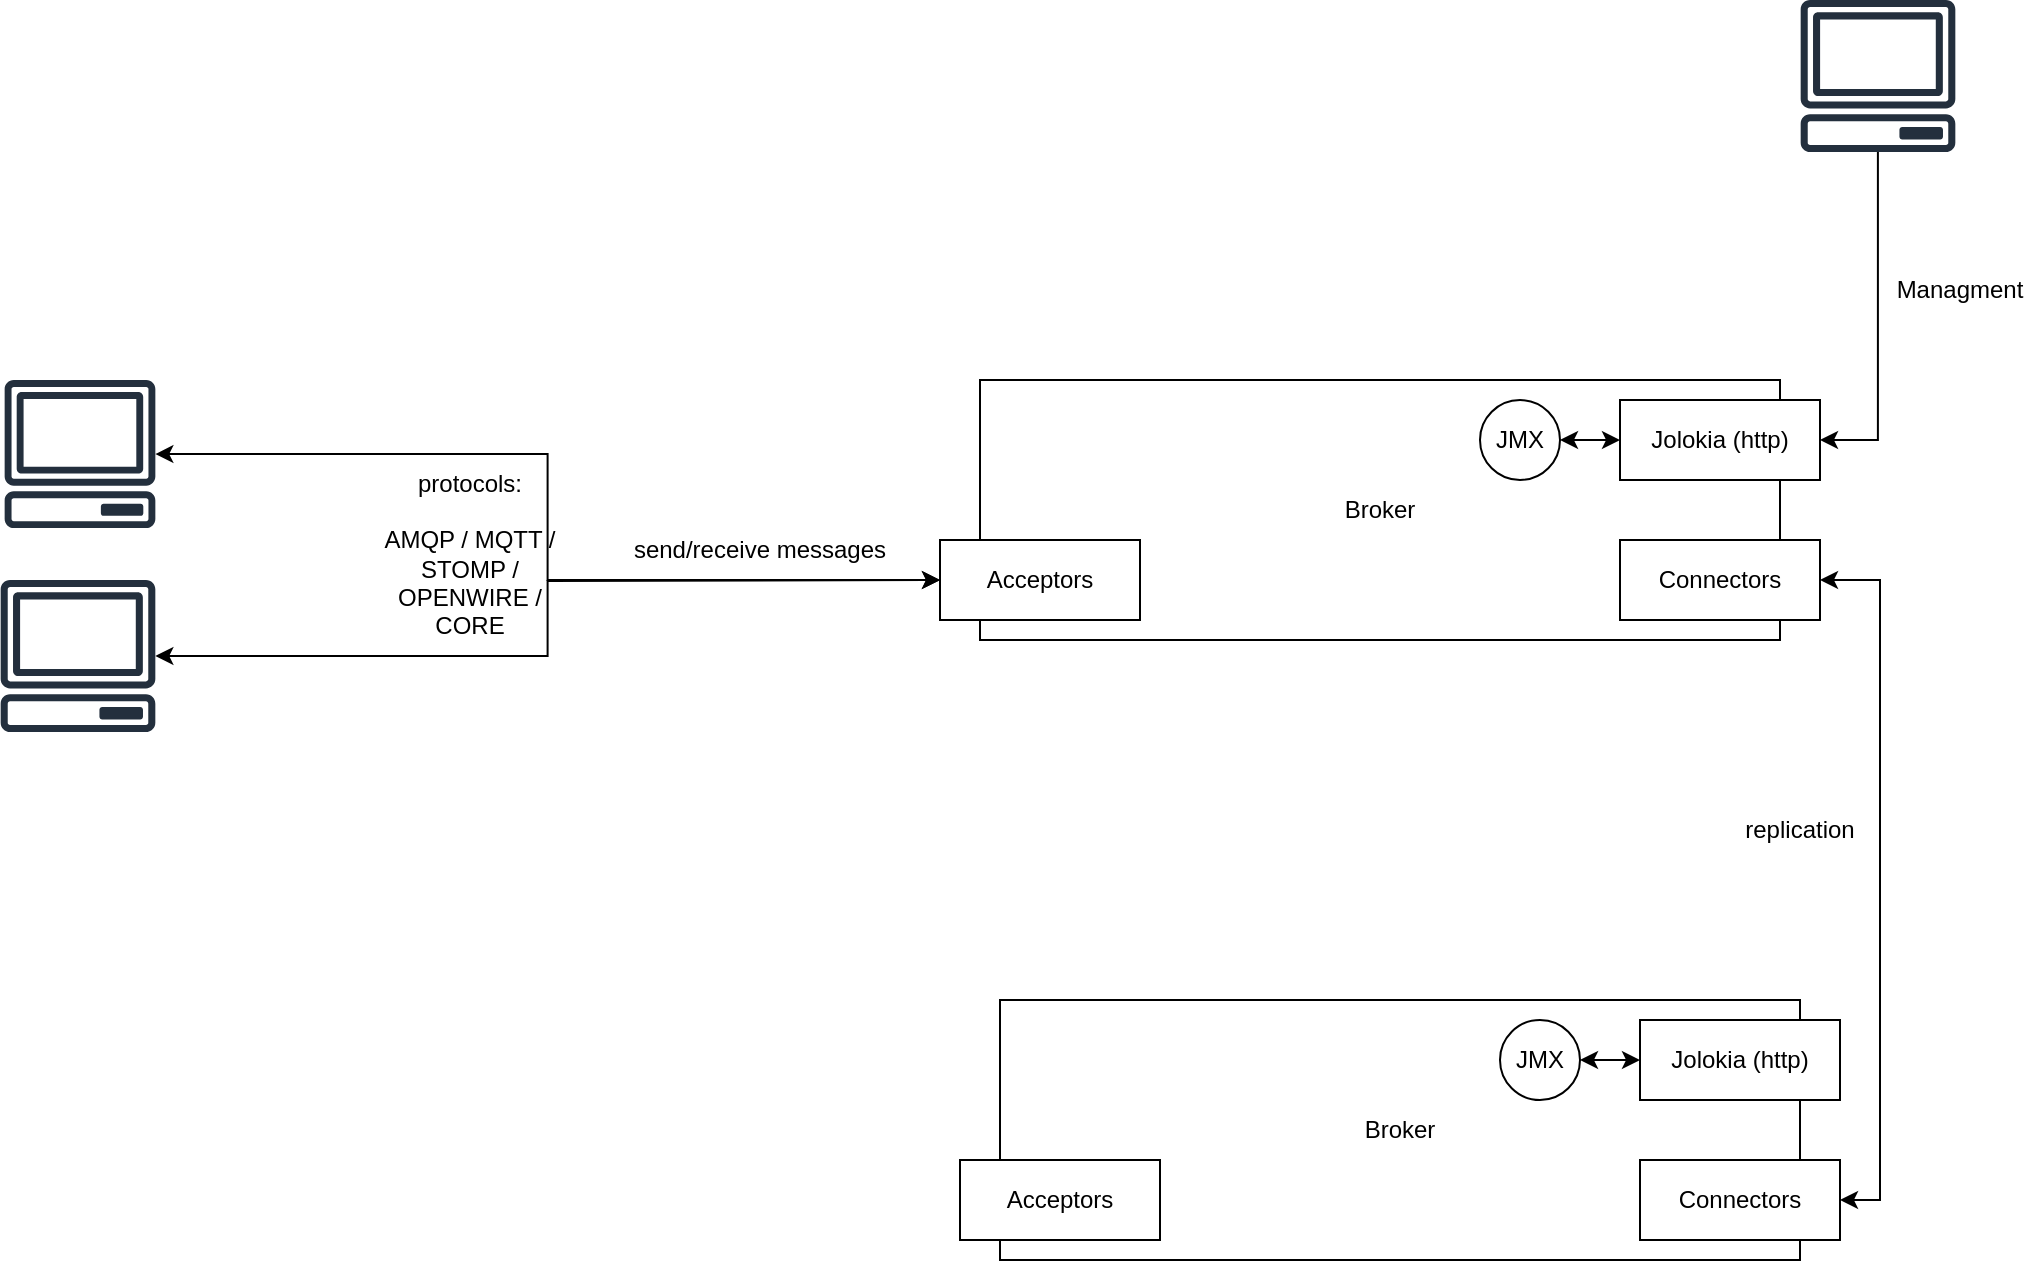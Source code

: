 <mxfile version="24.7.7">
  <diagram name="Page-1" id="90a13364-a465-7bf4-72fc-28e22215d7a0">
    <mxGraphModel dx="2292" dy="1216" grid="1" gridSize="10" guides="1" tooltips="1" connect="1" arrows="1" fold="1" page="1" pageScale="1.5" pageWidth="1169" pageHeight="826" background="none" math="0" shadow="0">
      <root>
        <mxCell id="0" style=";html=1;" />
        <mxCell id="1" style=";html=1;" parent="0" />
        <mxCell id="2mRo7xvS9CaFnTbKlRw5-5" value="&lt;div&gt;Broker&lt;/div&gt;" style="whiteSpace=wrap;html=1;align=center;" vertex="1" parent="1">
          <mxGeometry x="700" y="540" width="400" height="130" as="geometry" />
        </mxCell>
        <mxCell id="2mRo7xvS9CaFnTbKlRw5-6" value="Acceptors" style="whiteSpace=wrap;html=1;align=center;" vertex="1" parent="1">
          <mxGeometry x="680" y="620" width="100" height="40" as="geometry" />
        </mxCell>
        <mxCell id="2mRo7xvS9CaFnTbKlRw5-8" value="Connectors" style="whiteSpace=wrap;html=1;align=center;" vertex="1" parent="1">
          <mxGeometry x="1020" y="620" width="100" height="40" as="geometry" />
        </mxCell>
        <mxCell id="2mRo7xvS9CaFnTbKlRw5-12" style="edgeStyle=orthogonalEdgeStyle;rounded=0;orthogonalLoop=1;jettySize=auto;html=1;entryX=1;entryY=0.5;entryDx=0;entryDy=0;startArrow=classic;startFill=1;exitX=1;exitY=0.5;exitDx=0;exitDy=0;" edge="1" parent="1" source="2mRo7xvS9CaFnTbKlRw5-32" target="2mRo7xvS9CaFnTbKlRw5-8">
          <mxGeometry relative="1" as="geometry">
            <mxPoint x="1040" y="850" as="sourcePoint" />
          </mxGeometry>
        </mxCell>
        <mxCell id="2mRo7xvS9CaFnTbKlRw5-18" style="edgeStyle=orthogonalEdgeStyle;rounded=0;orthogonalLoop=1;jettySize=auto;html=1;startArrow=classic;startFill=1;" edge="1" parent="1" source="2mRo7xvS9CaFnTbKlRw5-15">
          <mxGeometry relative="1" as="geometry">
            <mxPoint x="680" y="640" as="targetPoint" />
          </mxGeometry>
        </mxCell>
        <mxCell id="2mRo7xvS9CaFnTbKlRw5-15" value="" style="sketch=0;outlineConnect=0;fontColor=#232F3E;gradientColor=none;fillColor=#232F3D;strokeColor=none;dashed=0;verticalLabelPosition=bottom;verticalAlign=top;align=center;html=1;fontSize=12;fontStyle=0;aspect=fixed;pointerEvents=1;shape=mxgraph.aws4.client;" vertex="1" parent="1">
          <mxGeometry x="210" y="640" width="78" height="76" as="geometry" />
        </mxCell>
        <mxCell id="2mRo7xvS9CaFnTbKlRw5-17" style="edgeStyle=orthogonalEdgeStyle;rounded=0;orthogonalLoop=1;jettySize=auto;html=1;entryX=0;entryY=0.5;entryDx=0;entryDy=0;startArrow=classic;startFill=1;" edge="1" parent="1" source="2mRo7xvS9CaFnTbKlRw5-16" target="2mRo7xvS9CaFnTbKlRw5-6">
          <mxGeometry relative="1" as="geometry" />
        </mxCell>
        <mxCell id="2mRo7xvS9CaFnTbKlRw5-16" value="" style="sketch=0;outlineConnect=0;fontColor=#232F3E;gradientColor=none;fillColor=#232F3D;strokeColor=none;dashed=0;verticalLabelPosition=bottom;verticalAlign=top;align=center;html=1;fontSize=12;fontStyle=0;aspect=fixed;pointerEvents=1;shape=mxgraph.aws4.client;" vertex="1" parent="1">
          <mxGeometry x="212" y="540" width="76" height="74.05" as="geometry" />
        </mxCell>
        <mxCell id="2mRo7xvS9CaFnTbKlRw5-19" value="&lt;br&gt;protocols:&lt;br&gt;&lt;br&gt;AMQP / MQTT / STOMP /&lt;br&gt;OPENWIRE /&lt;br&gt;CORE" style="text;html=1;align=center;verticalAlign=middle;whiteSpace=wrap;rounded=0;" vertex="1" parent="1">
          <mxGeometry x="390" y="590" width="110" height="60" as="geometry" />
        </mxCell>
        <mxCell id="2mRo7xvS9CaFnTbKlRw5-20" value="send/receive messages" style="text;html=1;align=center;verticalAlign=middle;whiteSpace=wrap;rounded=0;" vertex="1" parent="1">
          <mxGeometry x="520" y="610" width="140" height="30" as="geometry" />
        </mxCell>
        <mxCell id="2mRo7xvS9CaFnTbKlRw5-21" value="&lt;div&gt;replication&lt;/div&gt;" style="text;html=1;align=center;verticalAlign=middle;whiteSpace=wrap;rounded=0;" vertex="1" parent="1">
          <mxGeometry x="1080" y="750" width="60" height="30" as="geometry" />
        </mxCell>
        <mxCell id="2mRo7xvS9CaFnTbKlRw5-22" value="Jolokia (http)" style="whiteSpace=wrap;html=1;align=center;" vertex="1" parent="1">
          <mxGeometry x="1020" y="550" width="100" height="40" as="geometry" />
        </mxCell>
        <mxCell id="2mRo7xvS9CaFnTbKlRw5-24" style="edgeStyle=orthogonalEdgeStyle;rounded=0;orthogonalLoop=1;jettySize=auto;html=1;exitX=1;exitY=0.5;exitDx=0;exitDy=0;startArrow=classic;startFill=1;" edge="1" parent="1" source="2mRo7xvS9CaFnTbKlRw5-23" target="2mRo7xvS9CaFnTbKlRw5-22">
          <mxGeometry relative="1" as="geometry" />
        </mxCell>
        <mxCell id="2mRo7xvS9CaFnTbKlRw5-23" value="JMX" style="ellipse;whiteSpace=wrap;html=1;aspect=fixed;" vertex="1" parent="1">
          <mxGeometry x="950" y="550" width="40" height="40" as="geometry" />
        </mxCell>
        <mxCell id="2mRo7xvS9CaFnTbKlRw5-26" style="edgeStyle=orthogonalEdgeStyle;rounded=0;orthogonalLoop=1;jettySize=auto;html=1;entryX=1;entryY=0.5;entryDx=0;entryDy=0;" edge="1" parent="1" source="2mRo7xvS9CaFnTbKlRw5-25" target="2mRo7xvS9CaFnTbKlRw5-22">
          <mxGeometry relative="1" as="geometry" />
        </mxCell>
        <mxCell id="2mRo7xvS9CaFnTbKlRw5-25" value="" style="sketch=0;outlineConnect=0;fontColor=#232F3E;gradientColor=none;fillColor=#232F3D;strokeColor=none;dashed=0;verticalLabelPosition=bottom;verticalAlign=top;align=center;html=1;fontSize=12;fontStyle=0;aspect=fixed;pointerEvents=1;shape=mxgraph.aws4.client;" vertex="1" parent="1">
          <mxGeometry x="1110" y="350" width="78" height="76" as="geometry" />
        </mxCell>
        <mxCell id="2mRo7xvS9CaFnTbKlRw5-29" value="Managment" style="text;html=1;align=center;verticalAlign=middle;whiteSpace=wrap;rounded=0;" vertex="1" parent="1">
          <mxGeometry x="1160" y="480" width="60" height="30" as="geometry" />
        </mxCell>
        <mxCell id="2mRo7xvS9CaFnTbKlRw5-30" value="&lt;div&gt;Broker&lt;/div&gt;" style="whiteSpace=wrap;html=1;align=center;" vertex="1" parent="1">
          <mxGeometry x="710" y="850" width="400" height="130" as="geometry" />
        </mxCell>
        <mxCell id="2mRo7xvS9CaFnTbKlRw5-31" value="Acceptors" style="whiteSpace=wrap;html=1;align=center;" vertex="1" parent="1">
          <mxGeometry x="690" y="930" width="100" height="40" as="geometry" />
        </mxCell>
        <mxCell id="2mRo7xvS9CaFnTbKlRw5-32" value="Connectors" style="whiteSpace=wrap;html=1;align=center;" vertex="1" parent="1">
          <mxGeometry x="1030" y="930" width="100" height="40" as="geometry" />
        </mxCell>
        <mxCell id="2mRo7xvS9CaFnTbKlRw5-33" value="Jolokia (http)" style="whiteSpace=wrap;html=1;align=center;" vertex="1" parent="1">
          <mxGeometry x="1030" y="860" width="100" height="40" as="geometry" />
        </mxCell>
        <mxCell id="2mRo7xvS9CaFnTbKlRw5-34" style="edgeStyle=orthogonalEdgeStyle;rounded=0;orthogonalLoop=1;jettySize=auto;html=1;exitX=1;exitY=0.5;exitDx=0;exitDy=0;startArrow=classic;startFill=1;" edge="1" parent="1" source="2mRo7xvS9CaFnTbKlRw5-35" target="2mRo7xvS9CaFnTbKlRw5-33">
          <mxGeometry relative="1" as="geometry" />
        </mxCell>
        <mxCell id="2mRo7xvS9CaFnTbKlRw5-35" value="JMX" style="ellipse;whiteSpace=wrap;html=1;aspect=fixed;" vertex="1" parent="1">
          <mxGeometry x="960" y="860" width="40" height="40" as="geometry" />
        </mxCell>
      </root>
    </mxGraphModel>
  </diagram>
</mxfile>

